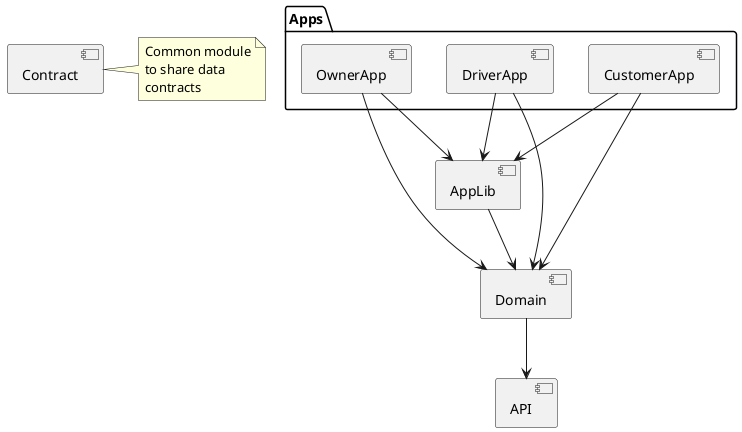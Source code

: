@startuml

package "Apps" {
[OwnerApp]
[DriverApp]
[CustomerApp]
}

[AppLib]

[Domain]

[API]

[Contract]


[OwnerApp] --> [AppLib]
[DriverApp] --> [AppLib]
[CustomerApp] --> [AppLib]

[OwnerApp] --> [Domain]
[DriverApp] --> [Domain]
[CustomerApp] --> [Domain]

[AppLib] --> [Domain]

[Domain] --> [API]

note right of Contract : Common module\nto share data\ncontracts

@enduml